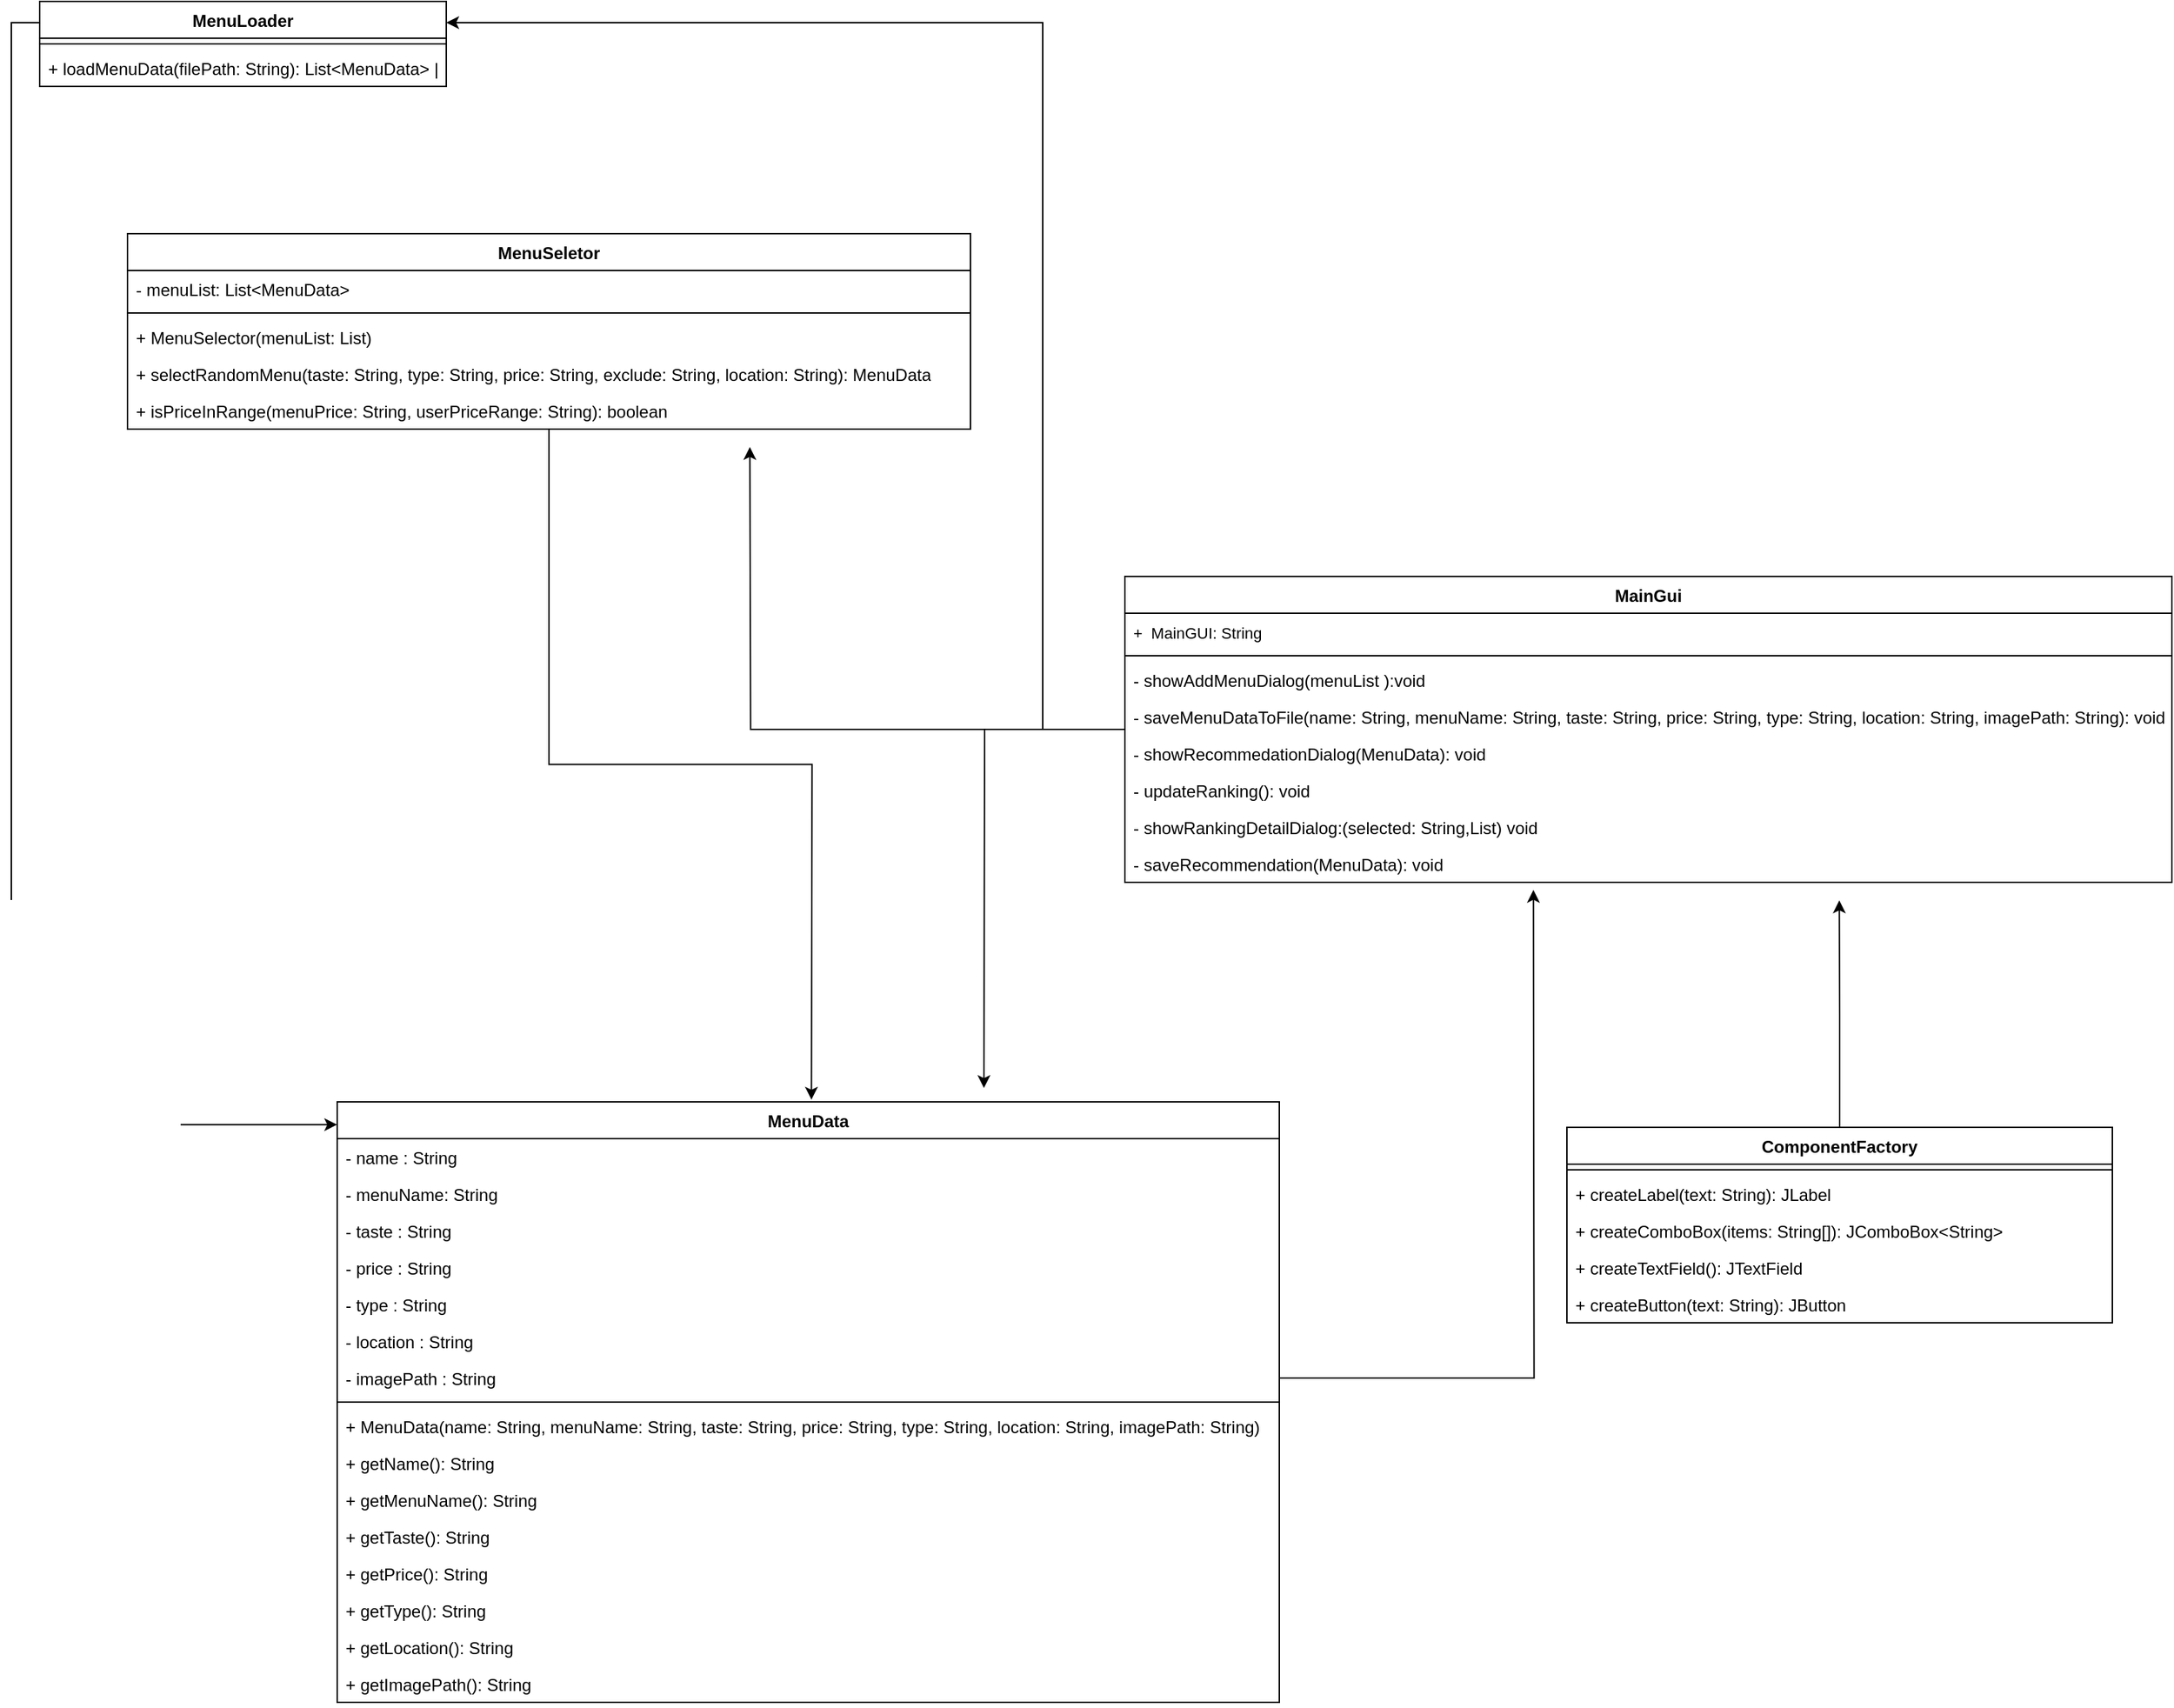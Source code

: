 <mxfile border="50" scale="3" compressed="false" locked="false" version="25.0.3">
  <diagram name="Blank" id="YmL12bMKpDGza6XwsDPr">
    <mxGraphModel dx="2925" dy="3195" grid="0" gridSize="10" guides="1" tooltips="1" connect="1" arrows="1" fold="1" page="0" pageScale="1" pageWidth="827" pageHeight="1169" background="none" math="1" shadow="0">
      <root>
        <mxCell id="X5NqExCQtvZxIxQ7pmgY-0" />
        <mxCell id="1" parent="X5NqExCQtvZxIxQ7pmgY-0" />
        <mxCell id="PVldWN88HM6v9H0IK6eR-95" style="edgeStyle=orthogonalEdgeStyle;rounded=0;orthogonalLoop=1;jettySize=auto;html=1;entryX=1;entryY=0.25;entryDx=0;entryDy=0;" edge="1" parent="1" source="PVldWN88HM6v9H0IK6eR-18" target="PVldWN88HM6v9H0IK6eR-40">
          <mxGeometry relative="1" as="geometry">
            <Array as="points">
              <mxPoint x="-127" y="-523" />
              <mxPoint x="-127" y="-1022" />
            </Array>
          </mxGeometry>
        </mxCell>
        <mxCell id="PVldWN88HM6v9H0IK6eR-97" style="edgeStyle=orthogonalEdgeStyle;rounded=0;orthogonalLoop=1;jettySize=auto;html=1;" edge="1" parent="1" source="PVldWN88HM6v9H0IK6eR-18">
          <mxGeometry relative="1" as="geometry">
            <mxPoint x="-333.737" y="-722.368" as="targetPoint" />
          </mxGeometry>
        </mxCell>
        <mxCell id="PVldWN88HM6v9H0IK6eR-98" style="edgeStyle=orthogonalEdgeStyle;rounded=0;orthogonalLoop=1;jettySize=auto;html=1;" edge="1" parent="1" source="PVldWN88HM6v9H0IK6eR-18">
          <mxGeometry relative="1" as="geometry">
            <mxPoint x="-168.5" y="-269.75" as="targetPoint" />
          </mxGeometry>
        </mxCell>
        <mxCell id="PVldWN88HM6v9H0IK6eR-18" value="MainGui" style="swimlane;fontStyle=1;align=center;verticalAlign=top;childLayout=stackLayout;horizontal=1;startSize=26;horizontalStack=0;resizeParent=1;resizeParentMax=0;resizeLast=0;collapsible=1;marginBottom=0;whiteSpace=wrap;html=1;" vertex="1" parent="1">
          <mxGeometry x="-69" y="-631" width="739" height="216" as="geometry">
            <mxRectangle x="159" y="366" width="95" height="26" as="alternateBounds" />
          </mxGeometry>
        </mxCell>
        <mxCell id="PVldWN88HM6v9H0IK6eR-19" value="&lt;font style=&quot;font-size: 11px;&quot;&gt;+&amp;nbsp; MainGUI: String&lt;/font&gt;&lt;div&gt;&lt;br&gt;&lt;/div&gt;" style="text;strokeColor=none;fillColor=none;align=left;verticalAlign=top;spacingLeft=4;spacingRight=4;overflow=hidden;rotatable=0;points=[[0,0.5],[1,0.5]];portConstraint=eastwest;whiteSpace=wrap;html=1;" vertex="1" parent="PVldWN88HM6v9H0IK6eR-18">
          <mxGeometry y="26" width="739" height="26" as="geometry" />
        </mxCell>
        <mxCell id="PVldWN88HM6v9H0IK6eR-20" value="" style="line;strokeWidth=1;fillColor=none;align=left;verticalAlign=middle;spacingTop=-1;spacingLeft=3;spacingRight=3;rotatable=0;labelPosition=right;points=[];portConstraint=eastwest;strokeColor=inherit;" vertex="1" parent="PVldWN88HM6v9H0IK6eR-18">
          <mxGeometry y="52" width="739" height="8" as="geometry" />
        </mxCell>
        <mxCell id="PVldWN88HM6v9H0IK6eR-24" value="&lt;span&gt;- showAddMenuDialog(menuList )&lt;/span&gt;&lt;span style=&quot;background-color: initial;&quot;&gt;:void&lt;/span&gt;" style="text;strokeColor=none;fillColor=none;align=left;verticalAlign=top;spacingLeft=4;spacingRight=4;overflow=hidden;rotatable=0;points=[[0,0.5],[1,0.5]];portConstraint=eastwest;whiteSpace=wrap;html=1;fontSize=12;" vertex="1" parent="PVldWN88HM6v9H0IK6eR-18">
          <mxGeometry y="60" width="739" height="26" as="geometry" />
        </mxCell>
        <mxCell id="PVldWN88HM6v9H0IK6eR-25" value="&lt;font&gt;- saveMenuDataToFile(name: String, menuName: String, taste: String, price: String, type: String, location: String, imagePath: String): void&lt;br&gt;&lt;/font&gt;" style="text;strokeColor=none;fillColor=none;align=left;verticalAlign=top;spacingLeft=4;spacingRight=4;overflow=hidden;rotatable=0;points=[[0,0.5],[1,0.5]];portConstraint=eastwest;whiteSpace=wrap;html=1;fontSize=12;" vertex="1" parent="PVldWN88HM6v9H0IK6eR-18">
          <mxGeometry y="86" width="739" height="26" as="geometry" />
        </mxCell>
        <mxCell id="PVldWN88HM6v9H0IK6eR-55" value="&lt;font&gt;- showRecommedationDialog(MenuData): void&lt;/font&gt;&lt;div&gt;&lt;div&gt;&lt;br&gt;&lt;/div&gt;&lt;/div&gt;" style="text;strokeColor=none;fillColor=none;align=left;verticalAlign=top;spacingLeft=4;spacingRight=4;overflow=hidden;rotatable=0;points=[[0,0.5],[1,0.5]];portConstraint=eastwest;whiteSpace=wrap;html=1;fontSize=12;" vertex="1" parent="PVldWN88HM6v9H0IK6eR-18">
          <mxGeometry y="112" width="739" height="26" as="geometry" />
        </mxCell>
        <mxCell id="PVldWN88HM6v9H0IK6eR-57" value="- updateRanking(): void" style="text;strokeColor=none;fillColor=none;align=left;verticalAlign=top;spacingLeft=4;spacingRight=4;overflow=hidden;rotatable=0;points=[[0,0.5],[1,0.5]];portConstraint=eastwest;whiteSpace=wrap;html=1;fontSize=12;" vertex="1" parent="PVldWN88HM6v9H0IK6eR-18">
          <mxGeometry y="138" width="739" height="26" as="geometry" />
        </mxCell>
        <mxCell id="PVldWN88HM6v9H0IK6eR-58" value="- showRankingDetailDialog:(selected: String,List) void" style="text;strokeColor=none;fillColor=none;align=left;verticalAlign=top;spacingLeft=4;spacingRight=4;overflow=hidden;rotatable=0;points=[[0,0.5],[1,0.5]];portConstraint=eastwest;whiteSpace=wrap;html=1;" vertex="1" parent="PVldWN88HM6v9H0IK6eR-18">
          <mxGeometry y="164" width="739" height="26" as="geometry" />
        </mxCell>
        <mxCell id="PVldWN88HM6v9H0IK6eR-59" value="- saveRecommendation(MenuData): void" style="text;strokeColor=none;fillColor=none;align=left;verticalAlign=top;spacingLeft=4;spacingRight=4;overflow=hidden;rotatable=0;points=[[0,0.5],[1,0.5]];portConstraint=eastwest;whiteSpace=wrap;html=1;" vertex="1" parent="PVldWN88HM6v9H0IK6eR-18">
          <mxGeometry y="190" width="739" height="26" as="geometry" />
        </mxCell>
        <mxCell id="PVldWN88HM6v9H0IK6eR-87" style="edgeStyle=orthogonalEdgeStyle;rounded=0;orthogonalLoop=1;jettySize=auto;html=1;" edge="1" parent="1" source="PVldWN88HM6v9H0IK6eR-26">
          <mxGeometry relative="1" as="geometry">
            <mxPoint x="-290.273" y="-261.545" as="targetPoint" />
          </mxGeometry>
        </mxCell>
        <mxCell id="PVldWN88HM6v9H0IK6eR-26" value="MenuSeletor" style="swimlane;fontStyle=1;align=center;verticalAlign=top;childLayout=stackLayout;horizontal=1;startSize=26;horizontalStack=0;resizeParent=1;resizeParentMax=0;resizeLast=0;collapsible=1;marginBottom=0;whiteSpace=wrap;html=1;" vertex="1" parent="1">
          <mxGeometry x="-773" y="-873" width="595" height="138" as="geometry">
            <mxRectangle x="-773" y="-873" width="95" height="26" as="alternateBounds" />
          </mxGeometry>
        </mxCell>
        <mxCell id="PVldWN88HM6v9H0IK6eR-28" value="&lt;div&gt;- menuList: List&amp;lt;MenuData&amp;gt;&lt;/div&gt;" style="text;strokeColor=none;fillColor=none;align=left;verticalAlign=top;spacingLeft=4;spacingRight=4;overflow=hidden;rotatable=0;points=[[0,0.5],[1,0.5]];portConstraint=eastwest;whiteSpace=wrap;html=1;" vertex="1" parent="PVldWN88HM6v9H0IK6eR-26">
          <mxGeometry y="26" width="595" height="26" as="geometry" />
        </mxCell>
        <mxCell id="PVldWN88HM6v9H0IK6eR-29" value="" style="line;strokeWidth=1;fillColor=none;align=left;verticalAlign=middle;spacingTop=-1;spacingLeft=3;spacingRight=3;rotatable=0;labelPosition=right;points=[];portConstraint=eastwest;strokeColor=inherit;" vertex="1" parent="PVldWN88HM6v9H0IK6eR-26">
          <mxGeometry y="52" width="595" height="8" as="geometry" />
        </mxCell>
        <mxCell id="PVldWN88HM6v9H0IK6eR-30" value="+ MenuSelector(menuList: List&lt;MenuData&gt;)" style="text;strokeColor=none;fillColor=none;align=left;verticalAlign=top;spacingLeft=4;spacingRight=4;overflow=hidden;rotatable=0;points=[[0,0.5],[1,0.5]];portConstraint=eastwest;whiteSpace=wrap;html=1;" vertex="1" parent="PVldWN88HM6v9H0IK6eR-26">
          <mxGeometry y="60" width="595" height="26" as="geometry" />
        </mxCell>
        <mxCell id="PVldWN88HM6v9H0IK6eR-31" value="+ selectRandomMenu(taste: String, type: String, price: String, exclude: String, location: String): MenuData" style="text;strokeColor=none;fillColor=none;align=left;verticalAlign=top;spacingLeft=4;spacingRight=4;overflow=hidden;rotatable=0;points=[[0,0.5],[1,0.5]];portConstraint=eastwest;whiteSpace=wrap;html=1;" vertex="1" parent="PVldWN88HM6v9H0IK6eR-26">
          <mxGeometry y="86" width="595" height="26" as="geometry" />
        </mxCell>
        <mxCell id="PVldWN88HM6v9H0IK6eR-32" value="+ isPriceInRange(menuPrice: String, userPriceRange: String): boolean&amp;nbsp;" style="text;strokeColor=none;fillColor=none;align=left;verticalAlign=top;spacingLeft=4;spacingRight=4;overflow=hidden;rotatable=0;points=[[0,0.5],[1,0.5]];portConstraint=eastwest;whiteSpace=wrap;html=1;" vertex="1" parent="PVldWN88HM6v9H0IK6eR-26">
          <mxGeometry y="112" width="595" height="26" as="geometry" />
        </mxCell>
        <mxCell id="PVldWN88HM6v9H0IK6eR-94" style="edgeStyle=orthogonalEdgeStyle;rounded=0;orthogonalLoop=1;jettySize=auto;html=1;exitX=0.5;exitY=0;exitDx=0;exitDy=0;" edge="1" parent="1" source="PVldWN88HM6v9H0IK6eR-33">
          <mxGeometry relative="1" as="geometry">
            <mxPoint x="435.25" y="-402.25" as="targetPoint" />
          </mxGeometry>
        </mxCell>
        <mxCell id="PVldWN88HM6v9H0IK6eR-33" value="ComponentFactory" style="swimlane;fontStyle=1;align=center;verticalAlign=top;childLayout=stackLayout;horizontal=1;startSize=26;horizontalStack=0;resizeParent=1;resizeParentMax=0;resizeLast=0;collapsible=1;marginBottom=0;whiteSpace=wrap;html=1;" vertex="1" parent="1">
          <mxGeometry x="243" y="-242" width="385" height="138" as="geometry">
            <mxRectangle x="159" y="366" width="95" height="26" as="alternateBounds" />
          </mxGeometry>
        </mxCell>
        <mxCell id="PVldWN88HM6v9H0IK6eR-36" value="" style="line;strokeWidth=1;fillColor=none;align=left;verticalAlign=middle;spacingTop=-1;spacingLeft=3;spacingRight=3;rotatable=0;labelPosition=right;points=[];portConstraint=eastwest;strokeColor=inherit;" vertex="1" parent="PVldWN88HM6v9H0IK6eR-33">
          <mxGeometry y="26" width="385" height="8" as="geometry" />
        </mxCell>
        <mxCell id="PVldWN88HM6v9H0IK6eR-38" value="+ createLabel(text: String): JLabel" style="text;strokeColor=none;fillColor=none;align=left;verticalAlign=top;spacingLeft=4;spacingRight=4;overflow=hidden;rotatable=0;points=[[0,0.5],[1,0.5]];portConstraint=eastwest;whiteSpace=wrap;html=1;" vertex="1" parent="PVldWN88HM6v9H0IK6eR-33">
          <mxGeometry y="34" width="385" height="26" as="geometry" />
        </mxCell>
        <mxCell id="PVldWN88HM6v9H0IK6eR-39" value="+ createComboBox(items: String[]): JComboBox&amp;lt;String&amp;gt;" style="text;strokeColor=none;fillColor=none;align=left;verticalAlign=top;spacingLeft=4;spacingRight=4;overflow=hidden;rotatable=0;points=[[0,0.5],[1,0.5]];portConstraint=eastwest;whiteSpace=wrap;html=1;" vertex="1" parent="PVldWN88HM6v9H0IK6eR-33">
          <mxGeometry y="60" width="385" height="26" as="geometry" />
        </mxCell>
        <mxCell id="PVldWN88HM6v9H0IK6eR-93" value="+ createTextField(): JTextField&amp;nbsp;" style="text;strokeColor=none;fillColor=none;align=left;verticalAlign=top;spacingLeft=4;spacingRight=4;overflow=hidden;rotatable=0;points=[[0,0.5],[1,0.5]];portConstraint=eastwest;whiteSpace=wrap;html=1;" vertex="1" parent="PVldWN88HM6v9H0IK6eR-33">
          <mxGeometry y="86" width="385" height="26" as="geometry" />
        </mxCell>
        <mxCell id="PVldWN88HM6v9H0IK6eR-92" value="+ createButton(text: String): JButton" style="text;strokeColor=none;fillColor=none;align=left;verticalAlign=top;spacingLeft=4;spacingRight=4;overflow=hidden;rotatable=0;points=[[0,0.5],[1,0.5]];portConstraint=eastwest;whiteSpace=wrap;html=1;" vertex="1" parent="PVldWN88HM6v9H0IK6eR-33">
          <mxGeometry y="112" width="385" height="26" as="geometry" />
        </mxCell>
        <mxCell id="PVldWN88HM6v9H0IK6eR-40" value="MenuLoader" style="swimlane;fontStyle=1;align=center;verticalAlign=top;childLayout=stackLayout;horizontal=1;startSize=26;horizontalStack=0;resizeParent=1;resizeParentMax=0;resizeLast=0;collapsible=1;marginBottom=0;whiteSpace=wrap;html=1;" vertex="1" parent="1">
          <mxGeometry x="-835" y="-1037" width="287" height="60" as="geometry">
            <mxRectangle x="159" y="366" width="95" height="26" as="alternateBounds" />
          </mxGeometry>
        </mxCell>
        <mxCell id="PVldWN88HM6v9H0IK6eR-43" value="" style="line;strokeWidth=1;fillColor=none;align=left;verticalAlign=middle;spacingTop=-1;spacingLeft=3;spacingRight=3;rotatable=0;labelPosition=right;points=[];portConstraint=eastwest;strokeColor=inherit;" vertex="1" parent="PVldWN88HM6v9H0IK6eR-40">
          <mxGeometry y="26" width="287" height="8" as="geometry" />
        </mxCell>
        <mxCell id="PVldWN88HM6v9H0IK6eR-46" value="+ loadMenuData(filePath: String): List&amp;lt;MenuData&amp;gt; |" style="text;strokeColor=none;fillColor=none;align=left;verticalAlign=top;spacingLeft=4;spacingRight=4;overflow=hidden;rotatable=0;points=[[0,0.5],[1,0.5]];portConstraint=eastwest;whiteSpace=wrap;html=1;" vertex="1" parent="PVldWN88HM6v9H0IK6eR-40">
          <mxGeometry y="34" width="287" height="26" as="geometry" />
        </mxCell>
        <mxCell id="PVldWN88HM6v9H0IK6eR-47" value="MenuData" style="swimlane;fontStyle=1;align=center;verticalAlign=top;childLayout=stackLayout;horizontal=1;startSize=26;horizontalStack=0;resizeParent=1;resizeParentMax=0;resizeLast=0;collapsible=1;marginBottom=0;whiteSpace=wrap;html=1;" vertex="1" parent="1">
          <mxGeometry x="-625" y="-260" width="665" height="424" as="geometry">
            <mxRectangle x="159" y="366" width="95" height="26" as="alternateBounds" />
          </mxGeometry>
        </mxCell>
        <mxCell id="PVldWN88HM6v9H0IK6eR-48" value="- name : String" style="text;strokeColor=none;fillColor=none;align=left;verticalAlign=top;spacingLeft=4;spacingRight=4;overflow=hidden;rotatable=0;points=[[0,0.5],[1,0.5]];portConstraint=eastwest;whiteSpace=wrap;html=1;" vertex="1" parent="PVldWN88HM6v9H0IK6eR-47">
          <mxGeometry y="26" width="665" height="26" as="geometry" />
        </mxCell>
        <mxCell id="PVldWN88HM6v9H0IK6eR-65" value="- menuName: String" style="text;strokeColor=none;fillColor=none;align=left;verticalAlign=top;spacingLeft=4;spacingRight=4;overflow=hidden;rotatable=0;points=[[0,0.5],[1,0.5]];portConstraint=eastwest;whiteSpace=wrap;html=1;" vertex="1" parent="PVldWN88HM6v9H0IK6eR-47">
          <mxGeometry y="52" width="665" height="26" as="geometry" />
        </mxCell>
        <mxCell id="PVldWN88HM6v9H0IK6eR-64" value="- taste : String" style="text;strokeColor=none;fillColor=none;align=left;verticalAlign=top;spacingLeft=4;spacingRight=4;overflow=hidden;rotatable=0;points=[[0,0.5],[1,0.5]];portConstraint=eastwest;whiteSpace=wrap;html=1;" vertex="1" parent="PVldWN88HM6v9H0IK6eR-47">
          <mxGeometry y="78" width="665" height="26" as="geometry" />
        </mxCell>
        <mxCell id="PVldWN88HM6v9H0IK6eR-63" value="- price : String" style="text;strokeColor=none;fillColor=none;align=left;verticalAlign=top;spacingLeft=4;spacingRight=4;overflow=hidden;rotatable=0;points=[[0,0.5],[1,0.5]];portConstraint=eastwest;whiteSpace=wrap;html=1;" vertex="1" parent="PVldWN88HM6v9H0IK6eR-47">
          <mxGeometry y="104" width="665" height="26" as="geometry" />
        </mxCell>
        <mxCell id="PVldWN88HM6v9H0IK6eR-62" value="- type : String" style="text;strokeColor=none;fillColor=none;align=left;verticalAlign=top;spacingLeft=4;spacingRight=4;overflow=hidden;rotatable=0;points=[[0,0.5],[1,0.5]];portConstraint=eastwest;whiteSpace=wrap;html=1;" vertex="1" parent="PVldWN88HM6v9H0IK6eR-47">
          <mxGeometry y="130" width="665" height="26" as="geometry" />
        </mxCell>
        <mxCell id="PVldWN88HM6v9H0IK6eR-61" value="- location : String" style="text;strokeColor=none;fillColor=none;align=left;verticalAlign=top;spacingLeft=4;spacingRight=4;overflow=hidden;rotatable=0;points=[[0,0.5],[1,0.5]];portConstraint=eastwest;whiteSpace=wrap;html=1;" vertex="1" parent="PVldWN88HM6v9H0IK6eR-47">
          <mxGeometry y="156" width="665" height="26" as="geometry" />
        </mxCell>
        <mxCell id="PVldWN88HM6v9H0IK6eR-88" style="edgeStyle=orthogonalEdgeStyle;rounded=0;orthogonalLoop=1;jettySize=auto;html=1;" edge="1" parent="PVldWN88HM6v9H0IK6eR-47" source="PVldWN88HM6v9H0IK6eR-60">
          <mxGeometry relative="1" as="geometry">
            <mxPoint x="844.348" y="-149.652" as="targetPoint" />
          </mxGeometry>
        </mxCell>
        <mxCell id="PVldWN88HM6v9H0IK6eR-60" value="- imagePath : String" style="text;strokeColor=none;fillColor=none;align=left;verticalAlign=top;spacingLeft=4;spacingRight=4;overflow=hidden;rotatable=0;points=[[0,0.5],[1,0.5]];portConstraint=eastwest;whiteSpace=wrap;html=1;" vertex="1" parent="PVldWN88HM6v9H0IK6eR-47">
          <mxGeometry y="182" width="665" height="26" as="geometry" />
        </mxCell>
        <mxCell id="PVldWN88HM6v9H0IK6eR-50" value="" style="line;strokeWidth=1;fillColor=none;align=left;verticalAlign=middle;spacingTop=-1;spacingLeft=3;spacingRight=3;rotatable=0;labelPosition=right;points=[];portConstraint=eastwest;strokeColor=inherit;" vertex="1" parent="PVldWN88HM6v9H0IK6eR-47">
          <mxGeometry y="208" width="665" height="8" as="geometry" />
        </mxCell>
        <mxCell id="PVldWN88HM6v9H0IK6eR-51" value="+ MenuData(name: String, menuName: String, taste: String, price: String, type: String, location: String, imagePath: String)" style="text;strokeColor=none;fillColor=none;align=left;verticalAlign=top;spacingLeft=4;spacingRight=4;overflow=hidden;rotatable=0;points=[[0,0.5],[1,0.5]];portConstraint=eastwest;whiteSpace=wrap;html=1;" vertex="1" parent="PVldWN88HM6v9H0IK6eR-47">
          <mxGeometry y="216" width="665" height="26" as="geometry" />
        </mxCell>
        <mxCell id="PVldWN88HM6v9H0IK6eR-52" value="+ getName(): String&amp;nbsp;" style="text;strokeColor=none;fillColor=none;align=left;verticalAlign=top;spacingLeft=4;spacingRight=4;overflow=hidden;rotatable=0;points=[[0,0.5],[1,0.5]];portConstraint=eastwest;whiteSpace=wrap;html=1;" vertex="1" parent="PVldWN88HM6v9H0IK6eR-47">
          <mxGeometry y="242" width="665" height="26" as="geometry" />
        </mxCell>
        <mxCell id="PVldWN88HM6v9H0IK6eR-72" value="+ getMenuName(): String" style="text;strokeColor=none;fillColor=none;align=left;verticalAlign=top;spacingLeft=4;spacingRight=4;overflow=hidden;rotatable=0;points=[[0,0.5],[1,0.5]];portConstraint=eastwest;whiteSpace=wrap;html=1;" vertex="1" parent="PVldWN88HM6v9H0IK6eR-47">
          <mxGeometry y="268" width="665" height="26" as="geometry" />
        </mxCell>
        <mxCell id="PVldWN88HM6v9H0IK6eR-71" value="+ getTaste(): String" style="text;strokeColor=none;fillColor=none;align=left;verticalAlign=top;spacingLeft=4;spacingRight=4;overflow=hidden;rotatable=0;points=[[0,0.5],[1,0.5]];portConstraint=eastwest;whiteSpace=wrap;html=1;" vertex="1" parent="PVldWN88HM6v9H0IK6eR-47">
          <mxGeometry y="294" width="665" height="26" as="geometry" />
        </mxCell>
        <mxCell id="PVldWN88HM6v9H0IK6eR-70" value="+ getPrice(): String" style="text;strokeColor=none;fillColor=none;align=left;verticalAlign=top;spacingLeft=4;spacingRight=4;overflow=hidden;rotatable=0;points=[[0,0.5],[1,0.5]];portConstraint=eastwest;whiteSpace=wrap;html=1;" vertex="1" parent="PVldWN88HM6v9H0IK6eR-47">
          <mxGeometry y="320" width="665" height="26" as="geometry" />
        </mxCell>
        <mxCell id="PVldWN88HM6v9H0IK6eR-69" value="+ getType(): String&amp;nbsp;" style="text;strokeColor=none;fillColor=none;align=left;verticalAlign=top;spacingLeft=4;spacingRight=4;overflow=hidden;rotatable=0;points=[[0,0.5],[1,0.5]];portConstraint=eastwest;whiteSpace=wrap;html=1;" vertex="1" parent="PVldWN88HM6v9H0IK6eR-47">
          <mxGeometry y="346" width="665" height="26" as="geometry" />
        </mxCell>
        <mxCell id="PVldWN88HM6v9H0IK6eR-68" value="+ getLocation(): String" style="text;strokeColor=none;fillColor=none;align=left;verticalAlign=top;spacingLeft=4;spacingRight=4;overflow=hidden;rotatable=0;points=[[0,0.5],[1,0.5]];portConstraint=eastwest;whiteSpace=wrap;html=1;" vertex="1" parent="PVldWN88HM6v9H0IK6eR-47">
          <mxGeometry y="372" width="665" height="26" as="geometry" />
        </mxCell>
        <mxCell id="PVldWN88HM6v9H0IK6eR-67" value="+ getImagePath(): String" style="text;strokeColor=none;fillColor=none;align=left;verticalAlign=top;spacingLeft=4;spacingRight=4;overflow=hidden;rotatable=0;points=[[0,0.5],[1,0.5]];portConstraint=eastwest;whiteSpace=wrap;html=1;" vertex="1" parent="PVldWN88HM6v9H0IK6eR-47">
          <mxGeometry y="398" width="665" height="26" as="geometry" />
        </mxCell>
        <mxCell id="PVldWN88HM6v9H0IK6eR-83" style="edgeStyle=orthogonalEdgeStyle;rounded=0;orthogonalLoop=1;jettySize=auto;html=1;exitX=0;exitY=0.25;exitDx=0;exitDy=0;entryX=0;entryY=0.038;entryDx=0;entryDy=0;entryPerimeter=0;" edge="1" parent="1" source="PVldWN88HM6v9H0IK6eR-40" target="PVldWN88HM6v9H0IK6eR-47">
          <mxGeometry relative="1" as="geometry" />
        </mxCell>
      </root>
    </mxGraphModel>
  </diagram>
</mxfile>

